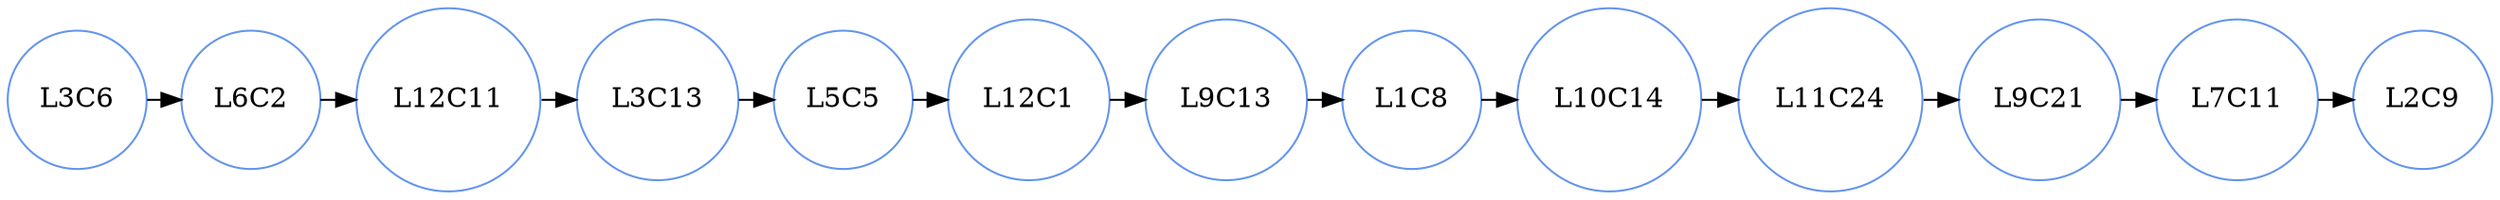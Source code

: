 digraph L {
node [shape = circle, color = cornflowerblue];
{rank=same L3C6 L6C2 L12C11 L3C13 L5C5 L12C1 L9C13 L1C8 L10C14 L11C24 L9C21 L7C11 L2C9 }
L3C6->L6C2;
L6C2->L12C11;
L12C11->L3C13;
L3C13->L5C5;
L5C5->L12C1;
L12C1->L9C13;
L9C13->L1C8;
L1C8->L10C14;
L10C14->L11C24;
L11C24->L9C21;
L9C21->L7C11;
L7C11->L2C9;

 }